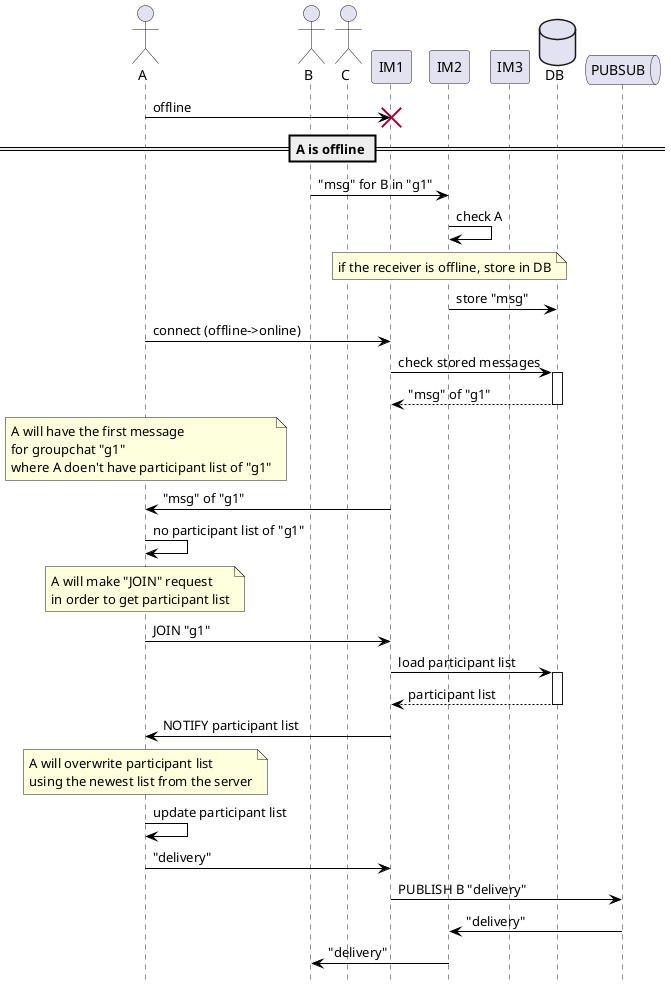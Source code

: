@startuml callflow
skinparam class {
    BackgroundColor White
    ArrowColor Black
    BorderColor Black
    AttributeIconSize 0
}
'skinparam style strictuml
skinparam stereotypeCBackgroundColor White
skinparam stereotypeIBackgroundColor White
skinparam stereotypeEBackgroundColor White
skinparam stereotypeABackgroundColor White
skinparam linetype ortho

'title "Basic Flow 1-to-1 (PUBSUB))"
hide footbox

actor A
actor B
actor C

participant IM1
participant IM2
participant IM3

database DB 

queue PUBSUB


A -> IM1 !! : offline

== A is offline == 

B -> IM2 : "msg" for B in "g1"

IM2 -> IM2 : check A

note over IM2
if the receiver is offline, store in DB
end note


IM2 -> DB : store "msg"

A -> IM1 : connect (offline->online)

IM1 -> DB ++ : check stored messages
return "msg" of "g1"

note over A
A will have the first message 
for groupchat "g1" 
where A doen't have participant list of "g1"
end note

IM1 -> A : "msg" of "g1"

A -> A : no participant list of "g1"

note over A
A will make "JOIN" request 
in order to get participant list
end note


A -> IM1 : JOIN "g1" 

IM1 -> DB ++ : load participant list 
return participant list

IM1 -> A : NOTIFY participant list

note over A
A will overwrite participant list
using the newest list from the server
end note

A -> A : update participant list

A -> IM1 : "delivery"

IM1 -> PUBSUB : PUBLISH B "delivery"

PUBSUB -> IM2 : "delivery"

IM2 -> B : "delivery"

@enduml


